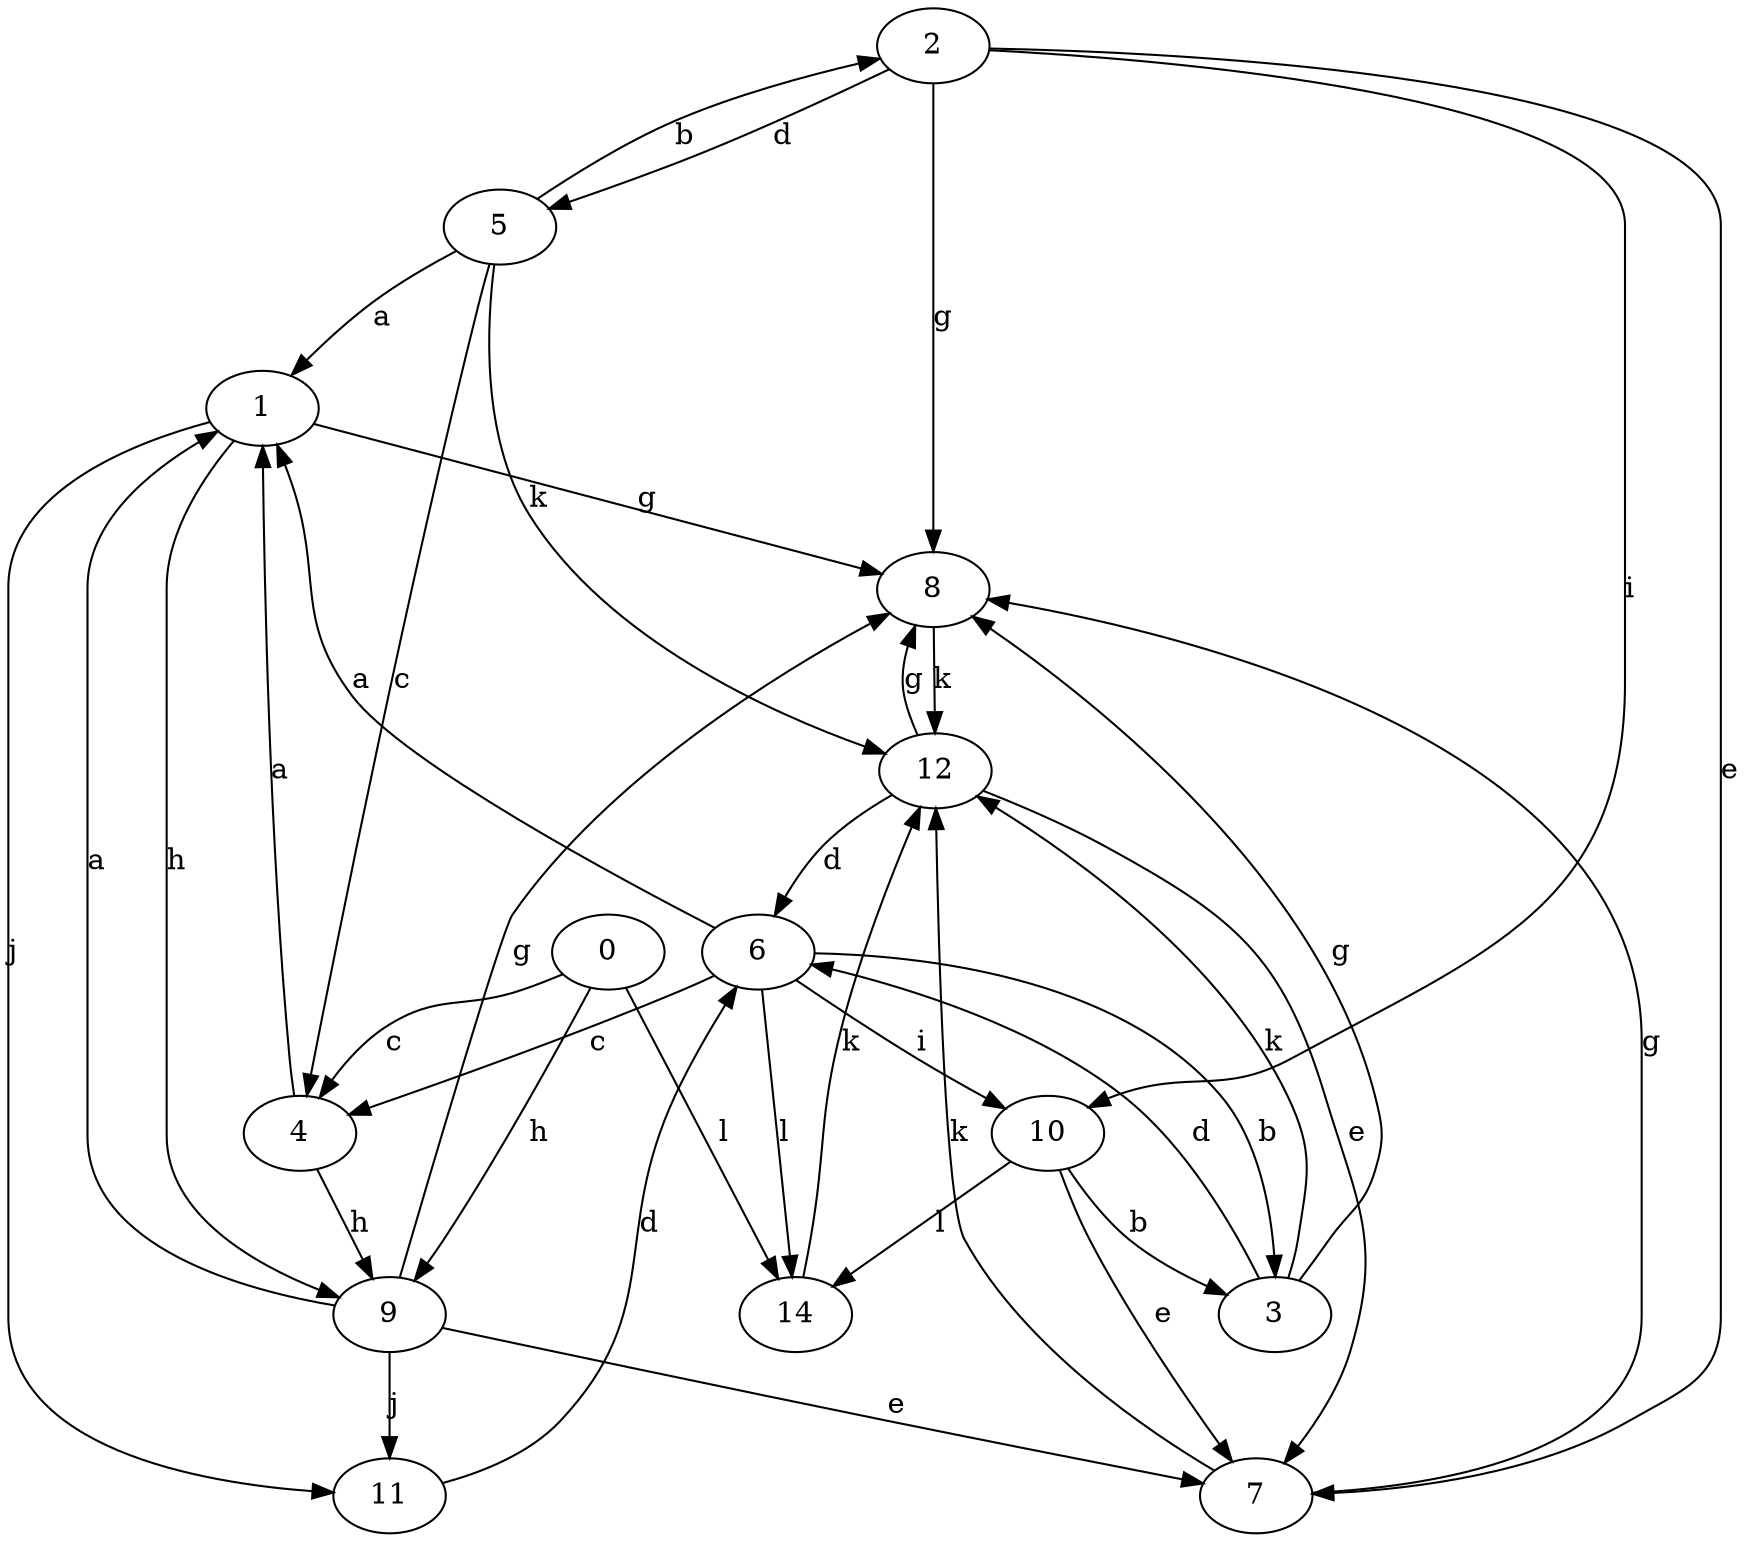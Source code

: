 strict digraph  {
1;
2;
3;
4;
5;
0;
6;
7;
8;
9;
10;
11;
12;
14;
1 -> 8  [label=g];
1 -> 9  [label=h];
1 -> 11  [label=j];
2 -> 5  [label=d];
2 -> 7  [label=e];
2 -> 8  [label=g];
2 -> 10  [label=i];
3 -> 6  [label=d];
3 -> 8  [label=g];
3 -> 12  [label=k];
4 -> 1  [label=a];
4 -> 9  [label=h];
5 -> 1  [label=a];
5 -> 2  [label=b];
5 -> 4  [label=c];
5 -> 12  [label=k];
0 -> 4  [label=c];
0 -> 9  [label=h];
0 -> 14  [label=l];
6 -> 1  [label=a];
6 -> 3  [label=b];
6 -> 4  [label=c];
6 -> 10  [label=i];
6 -> 14  [label=l];
7 -> 8  [label=g];
7 -> 12  [label=k];
8 -> 12  [label=k];
9 -> 1  [label=a];
9 -> 7  [label=e];
9 -> 8  [label=g];
9 -> 11  [label=j];
10 -> 3  [label=b];
10 -> 7  [label=e];
10 -> 14  [label=l];
11 -> 6  [label=d];
12 -> 6  [label=d];
12 -> 7  [label=e];
12 -> 8  [label=g];
14 -> 12  [label=k];
}
